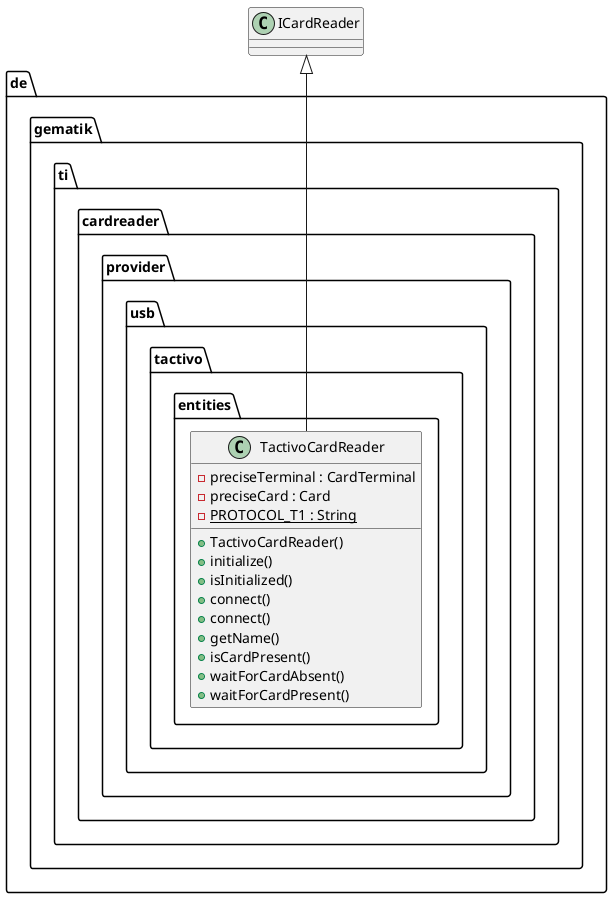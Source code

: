 @startuml

    package de.gematik.ti.cardreader.provider.usb.tactivo.entities {
      class TactivoCardReader {
          - preciseTerminal : CardTerminal
          - preciseCard : Card
          {static} - PROTOCOL_T1 : String
          + TactivoCardReader()
          + initialize()
          + isInitialized()
          + connect()
          + connect()
          + getName()
          + isCardPresent()
          + waitForCardAbsent()
          + waitForCardPresent()
      }
    }

  TactivoCardReader -up-|> ICardReader

@enduml
